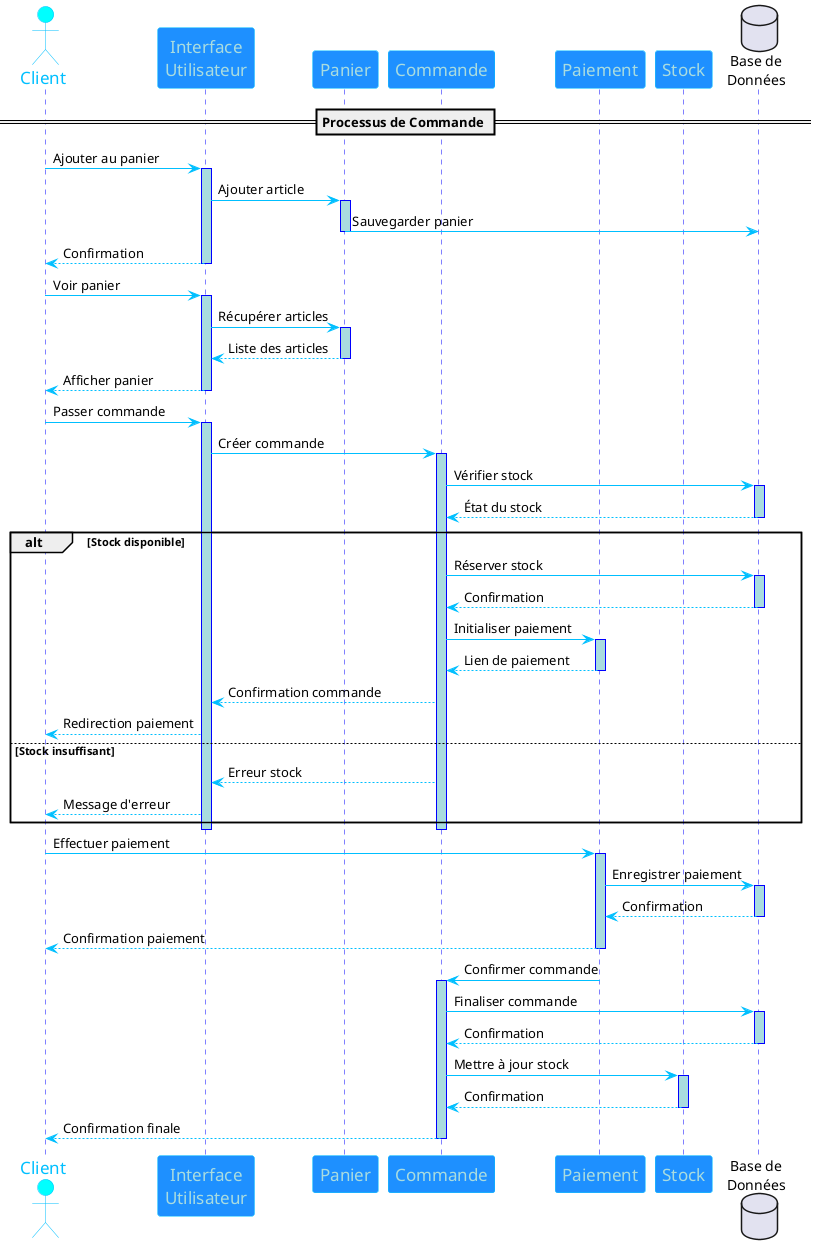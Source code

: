 @startuml Order Process Sequence Diagram

skinparam sequence {
    ArrowColor DeepSkyBlue
    ActorBorderColor DeepSkyBlue
    LifeLineBorderColor blue
    LifeLineBackgroundColor #A9DCDF
    
    ParticipantBorderColor DeepSkyBlue
    ParticipantBackgroundColor DodgerBlue
    ParticipantFontName Impact
    ParticipantFontSize 17
    ParticipantFontColor #A9DCDF
    
    ActorBackgroundColor aqua
    ActorFontColor DeepSkyBlue
    ActorFontSize 17
    ActorFontName Aapex
}

actor "Client" as client
participant "Interface\nUtilisateur" as UI
participant "Panier" as cart
participant "Commande" as order
participant "Paiement" as payment
participant "Stock" as stock
database "Base de\nDonnées" as DB

== Processus de Commande ==

client -> UI: Ajouter au panier
activate UI
UI -> cart: Ajouter article
activate cart
cart -> DB: Sauvegarder panier
deactivate cart
UI --> client: Confirmation
deactivate UI

client -> UI: Voir panier
activate UI
UI -> cart: Récupérer articles
activate cart
cart --> UI: Liste des articles
deactivate cart
UI --> client: Afficher panier
deactivate UI

client -> UI: Passer commande
activate UI
UI -> order: Créer commande
activate order
order -> DB: Vérifier stock
activate DB
DB --> order: État du stock
deactivate DB

alt Stock disponible
    order -> DB: Réserver stock
    activate DB
    DB --> order: Confirmation
    deactivate DB
    
    order -> payment: Initialiser paiement
    activate payment
    payment --> order: Lien de paiement
    deactivate payment
    
    order --> UI: Confirmation commande
    UI --> client: Redirection paiement
else Stock insuffisant
    order --> UI: Erreur stock
    UI --> client: Message d'erreur
end
deactivate order
deactivate UI

client -> payment: Effectuer paiement
activate payment
payment -> DB: Enregistrer paiement
activate DB
DB --> payment: Confirmation
deactivate DB
payment --> client: Confirmation paiement
deactivate payment

payment -> order: Confirmer commande
activate order
order -> DB: Finaliser commande
activate DB
DB --> order: Confirmation
deactivate DB
order -> stock: Mettre à jour stock
activate stock
stock --> order: Confirmation
deactivate stock
order --> client: Confirmation finale
deactivate order

@enduml 
